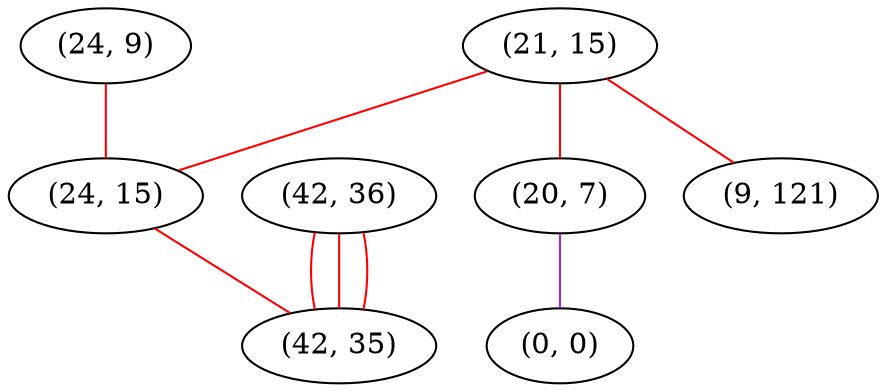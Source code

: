 graph "" {
"(24, 9)";
"(21, 15)";
"(42, 36)";
"(24, 15)";
"(20, 7)";
"(0, 0)";
"(42, 35)";
"(9, 121)";
"(24, 9)" -- "(24, 15)"  [color=red, key=0, weight=1];
"(21, 15)" -- "(20, 7)"  [color=red, key=0, weight=1];
"(21, 15)" -- "(9, 121)"  [color=red, key=0, weight=1];
"(21, 15)" -- "(24, 15)"  [color=red, key=0, weight=1];
"(42, 36)" -- "(42, 35)"  [color=red, key=0, weight=1];
"(42, 36)" -- "(42, 35)"  [color=red, key=1, weight=1];
"(42, 36)" -- "(42, 35)"  [color=red, key=2, weight=1];
"(24, 15)" -- "(42, 35)"  [color=red, key=0, weight=1];
"(20, 7)" -- "(0, 0)"  [color=purple, key=0, weight=4];
}
